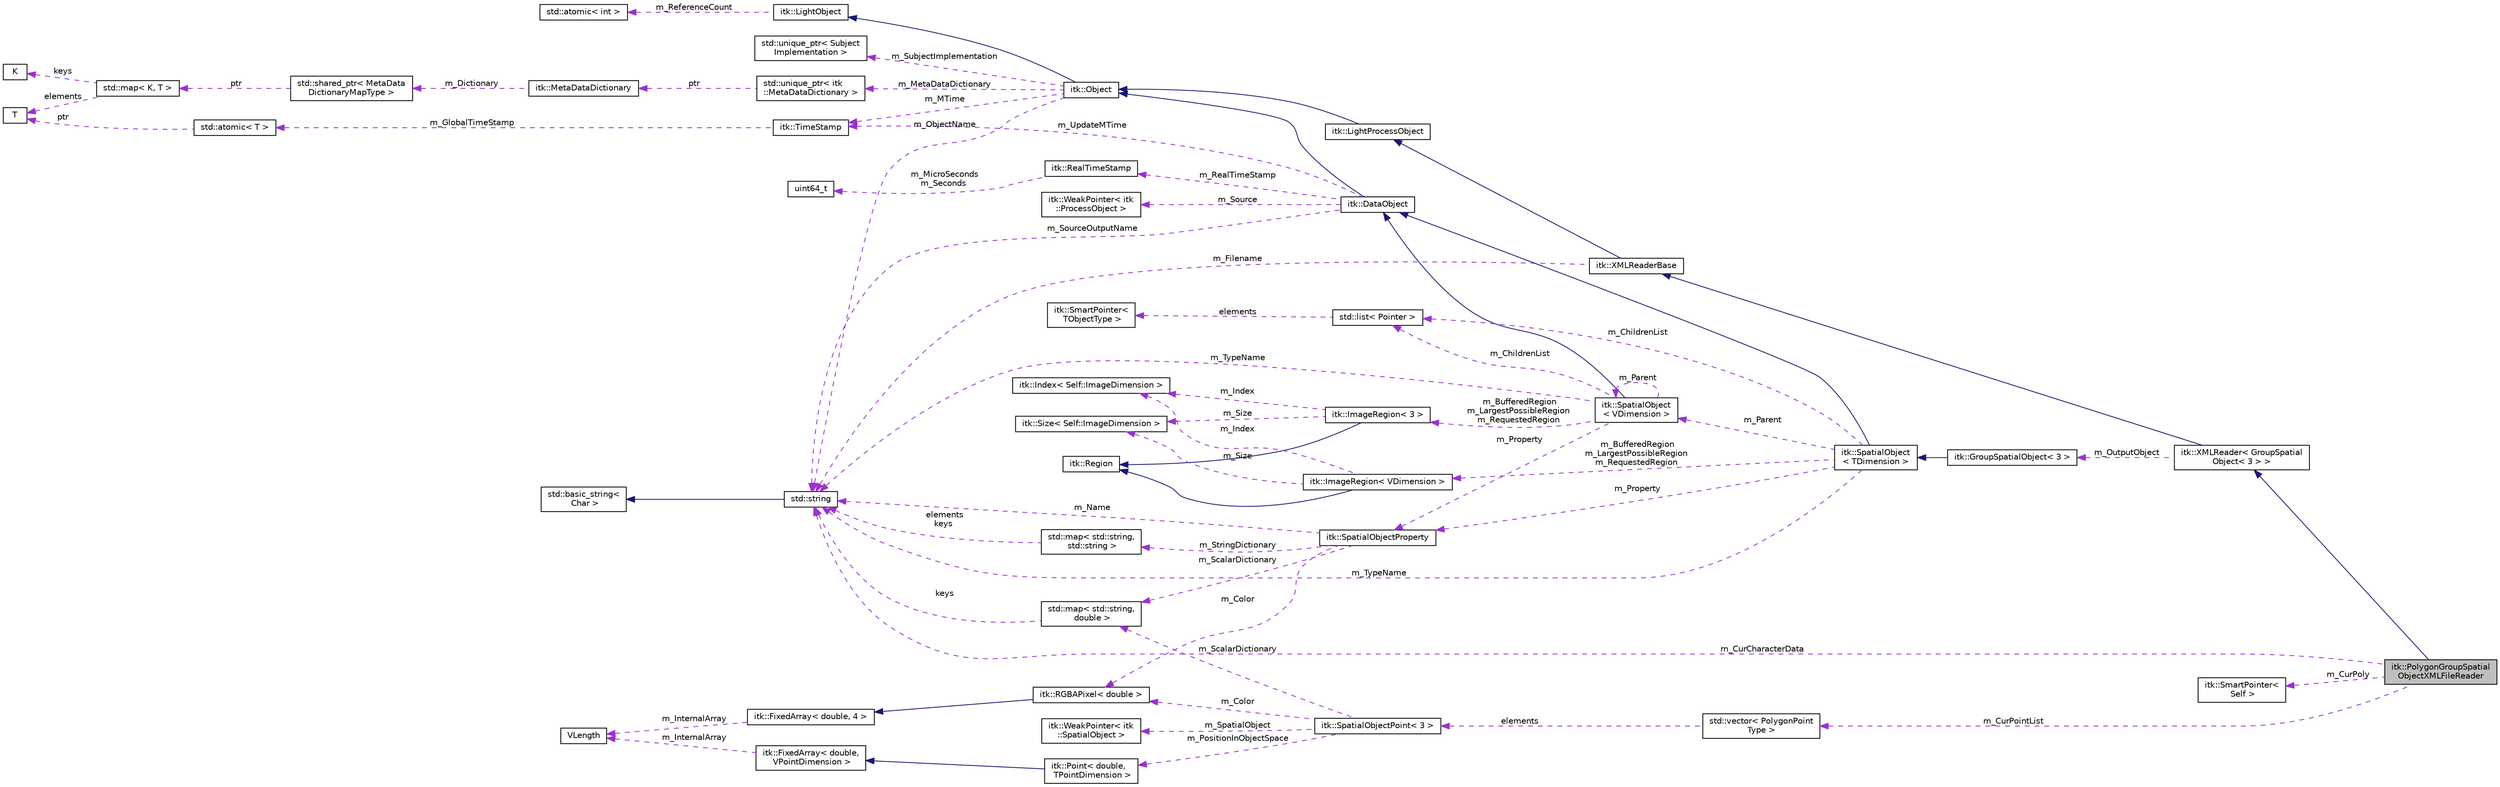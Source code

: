 digraph "itk::PolygonGroupSpatialObjectXMLFileReader"
{
 // LATEX_PDF_SIZE
  edge [fontname="Helvetica",fontsize="10",labelfontname="Helvetica",labelfontsize="10"];
  node [fontname="Helvetica",fontsize="10",shape=record];
  rankdir="LR";
  Node1 [label="itk::PolygonGroupSpatial\lObjectXMLFileReader",height=0.2,width=0.4,color="black", fillcolor="grey75", style="filled", fontcolor="black",tooltip=" "];
  Node2 -> Node1 [dir="back",color="midnightblue",fontsize="10",style="solid",fontname="Helvetica"];
  Node2 [label="itk::XMLReader\< GroupSpatial\lObject\< 3 \> \>",height=0.2,width=0.4,color="black", fillcolor="white", style="filled",URL="$classitk_1_1XMLReader.html",tooltip=" "];
  Node3 -> Node2 [dir="back",color="midnightblue",fontsize="10",style="solid",fontname="Helvetica"];
  Node3 [label="itk::XMLReaderBase",height=0.2,width=0.4,color="black", fillcolor="white", style="filled",URL="$classitk_1_1XMLReaderBase.html",tooltip=" "];
  Node4 -> Node3 [dir="back",color="midnightblue",fontsize="10",style="solid",fontname="Helvetica"];
  Node4 [label="itk::LightProcessObject",height=0.2,width=0.4,color="black", fillcolor="white", style="filled",URL="$classitk_1_1LightProcessObject.html",tooltip="LightProcessObject is the base class for all process objects (source, filters, mappers) in the Insigh..."];
  Node5 -> Node4 [dir="back",color="midnightblue",fontsize="10",style="solid",fontname="Helvetica"];
  Node5 [label="itk::Object",height=0.2,width=0.4,color="black", fillcolor="white", style="filled",URL="$classitk_1_1Object.html",tooltip="Base class for most ITK classes."];
  Node6 -> Node5 [dir="back",color="midnightblue",fontsize="10",style="solid",fontname="Helvetica"];
  Node6 [label="itk::LightObject",height=0.2,width=0.4,color="black", fillcolor="white", style="filled",URL="$classitk_1_1LightObject.html",tooltip="Light weight base class for most itk classes."];
  Node7 -> Node6 [dir="back",color="darkorchid3",fontsize="10",style="dashed",label=" m_ReferenceCount" ,fontname="Helvetica"];
  Node7 [label="std::atomic\< int \>",height=0.2,width=0.4,color="black", fillcolor="white", style="filled",tooltip=" "];
  Node8 -> Node5 [dir="back",color="darkorchid3",fontsize="10",style="dashed",label=" m_MTime" ,fontname="Helvetica"];
  Node8 [label="itk::TimeStamp",height=0.2,width=0.4,color="black", fillcolor="white", style="filled",URL="$classitk_1_1TimeStamp.html",tooltip="Generate a unique, increasing time value."];
  Node9 -> Node8 [dir="back",color="darkorchid3",fontsize="10",style="dashed",label=" m_GlobalTimeStamp" ,fontname="Helvetica"];
  Node9 [label="std::atomic\< T \>",height=0.2,width=0.4,color="black", fillcolor="white", style="filled",tooltip=" "];
  Node10 -> Node9 [dir="back",color="darkorchid3",fontsize="10",style="dashed",label=" ptr" ,fontname="Helvetica"];
  Node10 [label="T",height=0.2,width=0.4,color="black", fillcolor="white", style="filled",tooltip=" "];
  Node11 -> Node5 [dir="back",color="darkorchid3",fontsize="10",style="dashed",label=" m_SubjectImplementation" ,fontname="Helvetica"];
  Node11 [label="std::unique_ptr\< Subject\lImplementation \>",height=0.2,width=0.4,color="black", fillcolor="white", style="filled",tooltip=" "];
  Node12 -> Node5 [dir="back",color="darkorchid3",fontsize="10",style="dashed",label=" m_MetaDataDictionary" ,fontname="Helvetica"];
  Node12 [label="std::unique_ptr\< itk\l::MetaDataDictionary \>",height=0.2,width=0.4,color="black", fillcolor="white", style="filled",tooltip=" "];
  Node13 -> Node12 [dir="back",color="darkorchid3",fontsize="10",style="dashed",label=" ptr" ,fontname="Helvetica"];
  Node13 [label="itk::MetaDataDictionary",height=0.2,width=0.4,color="black", fillcolor="white", style="filled",URL="$classitk_1_1MetaDataDictionary.html",tooltip="Provides a mechanism for storing a collection of arbitrary data types."];
  Node14 -> Node13 [dir="back",color="darkorchid3",fontsize="10",style="dashed",label=" m_Dictionary" ,fontname="Helvetica"];
  Node14 [label="std::shared_ptr\< MetaData\lDictionaryMapType \>",height=0.2,width=0.4,color="black", fillcolor="white", style="filled",tooltip=" "];
  Node15 -> Node14 [dir="back",color="darkorchid3",fontsize="10",style="dashed",label=" ptr" ,fontname="Helvetica"];
  Node15 [label="std::map\< K, T \>",height=0.2,width=0.4,color="black", fillcolor="white", style="filled",tooltip=" "];
  Node16 -> Node15 [dir="back",color="darkorchid3",fontsize="10",style="dashed",label=" keys" ,fontname="Helvetica"];
  Node16 [label="K",height=0.2,width=0.4,color="black", fillcolor="white", style="filled",tooltip=" "];
  Node10 -> Node15 [dir="back",color="darkorchid3",fontsize="10",style="dashed",label=" elements" ,fontname="Helvetica"];
  Node17 -> Node5 [dir="back",color="darkorchid3",fontsize="10",style="dashed",label=" m_ObjectName" ,fontname="Helvetica"];
  Node17 [label="std::string",height=0.2,width=0.4,color="black", fillcolor="white", style="filled",tooltip=" "];
  Node18 -> Node17 [dir="back",color="midnightblue",fontsize="10",style="solid",fontname="Helvetica"];
  Node18 [label="std::basic_string\<\l Char \>",height=0.2,width=0.4,color="black", fillcolor="white", style="filled",tooltip=" "];
  Node17 -> Node3 [dir="back",color="darkorchid3",fontsize="10",style="dashed",label=" m_Filename" ,fontname="Helvetica"];
  Node19 -> Node2 [dir="back",color="darkorchid3",fontsize="10",style="dashed",label=" m_OutputObject" ,fontname="Helvetica"];
  Node19 [label="itk::GroupSpatialObject\< 3 \>",height=0.2,width=0.4,color="black", fillcolor="white", style="filled",URL="$classitk_1_1GroupSpatialObject.html",tooltip=" "];
  Node20 -> Node19 [dir="back",color="midnightblue",fontsize="10",style="solid",fontname="Helvetica"];
  Node20 [label="itk::SpatialObject\l\< TDimension \>",height=0.2,width=0.4,color="black", fillcolor="white", style="filled",URL="$classitk_1_1SpatialObject.html",tooltip=" "];
  Node21 -> Node20 [dir="back",color="midnightblue",fontsize="10",style="solid",fontname="Helvetica"];
  Node21 [label="itk::DataObject",height=0.2,width=0.4,color="black", fillcolor="white", style="filled",URL="$classitk_1_1DataObject.html",tooltip="Base class for all data objects in ITK."];
  Node5 -> Node21 [dir="back",color="midnightblue",fontsize="10",style="solid",fontname="Helvetica"];
  Node22 -> Node21 [dir="back",color="darkorchid3",fontsize="10",style="dashed",label=" m_Source" ,fontname="Helvetica"];
  Node22 [label="itk::WeakPointer\< itk\l::ProcessObject \>",height=0.2,width=0.4,color="black", fillcolor="white", style="filled",URL="$classitk_1_1WeakPointer.html",tooltip=" "];
  Node17 -> Node21 [dir="back",color="darkorchid3",fontsize="10",style="dashed",label=" m_SourceOutputName" ,fontname="Helvetica"];
  Node8 -> Node21 [dir="back",color="darkorchid3",fontsize="10",style="dashed",label=" m_UpdateMTime" ,fontname="Helvetica"];
  Node23 -> Node21 [dir="back",color="darkorchid3",fontsize="10",style="dashed",label=" m_RealTimeStamp" ,fontname="Helvetica"];
  Node23 [label="itk::RealTimeStamp",height=0.2,width=0.4,color="black", fillcolor="white", style="filled",URL="$classitk_1_1RealTimeStamp.html",tooltip="The RealTimeStamp is a data structure for representing time with high precision and a large dynamic r..."];
  Node24 -> Node23 [dir="back",color="darkorchid3",fontsize="10",style="dashed",label=" m_MicroSeconds\nm_Seconds" ,fontname="Helvetica"];
  Node24 [label="uint64_t",height=0.2,width=0.4,color="black", fillcolor="white", style="filled",tooltip=" "];
  Node17 -> Node20 [dir="back",color="darkorchid3",fontsize="10",style="dashed",label=" m_TypeName" ,fontname="Helvetica"];
  Node25 -> Node20 [dir="back",color="darkorchid3",fontsize="10",style="dashed",label=" m_Property" ,fontname="Helvetica"];
  Node25 [label="itk::SpatialObjectProperty",height=0.2,width=0.4,color="black", fillcolor="white", style="filled",URL="$classitk_1_1SpatialObjectProperty.html",tooltip=" "];
  Node26 -> Node25 [dir="back",color="darkorchid3",fontsize="10",style="dashed",label=" m_Color" ,fontname="Helvetica"];
  Node26 [label="itk::RGBAPixel\< double \>",height=0.2,width=0.4,color="black", fillcolor="white", style="filled",URL="$classitk_1_1RGBAPixel.html",tooltip=" "];
  Node27 -> Node26 [dir="back",color="midnightblue",fontsize="10",style="solid",fontname="Helvetica"];
  Node27 [label="itk::FixedArray\< double, 4 \>",height=0.2,width=0.4,color="black", fillcolor="white", style="filled",URL="$classitk_1_1FixedArray.html",tooltip=" "];
  Node28 -> Node27 [dir="back",color="darkorchid3",fontsize="10",style="dashed",label=" m_InternalArray" ,fontname="Helvetica"];
  Node28 [label="VLength",height=0.2,width=0.4,color="black", fillcolor="white", style="filled",URL="$classVLength.html",tooltip=" "];
  Node17 -> Node25 [dir="back",color="darkorchid3",fontsize="10",style="dashed",label=" m_Name" ,fontname="Helvetica"];
  Node29 -> Node25 [dir="back",color="darkorchid3",fontsize="10",style="dashed",label=" m_ScalarDictionary" ,fontname="Helvetica"];
  Node29 [label="std::map\< std::string,\l double \>",height=0.2,width=0.4,color="black", fillcolor="white", style="filled",tooltip=" "];
  Node17 -> Node29 [dir="back",color="darkorchid3",fontsize="10",style="dashed",label=" keys" ,fontname="Helvetica"];
  Node30 -> Node25 [dir="back",color="darkorchid3",fontsize="10",style="dashed",label=" m_StringDictionary" ,fontname="Helvetica"];
  Node30 [label="std::map\< std::string,\l std::string \>",height=0.2,width=0.4,color="black", fillcolor="white", style="filled",tooltip=" "];
  Node17 -> Node30 [dir="back",color="darkorchid3",fontsize="10",style="dashed",label=" elements\nkeys" ,fontname="Helvetica"];
  Node31 -> Node20 [dir="back",color="darkorchid3",fontsize="10",style="dashed",label=" m_Parent" ,fontname="Helvetica"];
  Node31 [label="itk::SpatialObject\l\< VDimension \>",height=0.2,width=0.4,color="black", fillcolor="white", style="filled",URL="$classitk_1_1SpatialObject.html",tooltip="Implementation of the composite pattern."];
  Node21 -> Node31 [dir="back",color="midnightblue",fontsize="10",style="solid",fontname="Helvetica"];
  Node17 -> Node31 [dir="back",color="darkorchid3",fontsize="10",style="dashed",label=" m_TypeName" ,fontname="Helvetica"];
  Node25 -> Node31 [dir="back",color="darkorchid3",fontsize="10",style="dashed",label=" m_Property" ,fontname="Helvetica"];
  Node31 -> Node31 [dir="back",color="darkorchid3",fontsize="10",style="dashed",label=" m_Parent" ,fontname="Helvetica"];
  Node32 -> Node31 [dir="back",color="darkorchid3",fontsize="10",style="dashed",label=" m_BufferedRegion\nm_LargestPossibleRegion\nm_RequestedRegion" ,fontname="Helvetica"];
  Node32 [label="itk::ImageRegion\< 3 \>",height=0.2,width=0.4,color="black", fillcolor="white", style="filled",URL="$classitk_1_1ImageRegion.html",tooltip=" "];
  Node33 -> Node32 [dir="back",color="midnightblue",fontsize="10",style="solid",fontname="Helvetica"];
  Node33 [label="itk::Region",height=0.2,width=0.4,color="black", fillcolor="white", style="filled",URL="$classitk_1_1Region.html",tooltip="A region represents some portion or piece of data."];
  Node34 -> Node32 [dir="back",color="darkorchid3",fontsize="10",style="dashed",label=" m_Index" ,fontname="Helvetica"];
  Node34 [label="itk::Index\< Self::ImageDimension \>",height=0.2,width=0.4,color="black", fillcolor="white", style="filled",URL="$structitk_1_1Index.html",tooltip=" "];
  Node35 -> Node32 [dir="back",color="darkorchid3",fontsize="10",style="dashed",label=" m_Size" ,fontname="Helvetica"];
  Node35 [label="itk::Size\< Self::ImageDimension \>",height=0.2,width=0.4,color="black", fillcolor="white", style="filled",URL="$structitk_1_1Size.html",tooltip=" "];
  Node36 -> Node31 [dir="back",color="darkorchid3",fontsize="10",style="dashed",label=" m_ChildrenList" ,fontname="Helvetica"];
  Node36 [label="std::list\< Pointer \>",height=0.2,width=0.4,color="black", fillcolor="white", style="filled",tooltip=" "];
  Node37 -> Node36 [dir="back",color="darkorchid3",fontsize="10",style="dashed",label=" elements" ,fontname="Helvetica"];
  Node37 [label="itk::SmartPointer\<\l TObjectType \>",height=0.2,width=0.4,color="black", fillcolor="white", style="filled",URL="$classitk_1_1SmartPointer.html",tooltip="Implements transparent reference counting."];
  Node38 -> Node20 [dir="back",color="darkorchid3",fontsize="10",style="dashed",label=" m_BufferedRegion\nm_LargestPossibleRegion\nm_RequestedRegion" ,fontname="Helvetica"];
  Node38 [label="itk::ImageRegion\< VDimension \>",height=0.2,width=0.4,color="black", fillcolor="white", style="filled",URL="$classitk_1_1ImageRegion.html",tooltip=" "];
  Node33 -> Node38 [dir="back",color="midnightblue",fontsize="10",style="solid",fontname="Helvetica"];
  Node34 -> Node38 [dir="back",color="darkorchid3",fontsize="10",style="dashed",label=" m_Index" ,fontname="Helvetica"];
  Node35 -> Node38 [dir="back",color="darkorchid3",fontsize="10",style="dashed",label=" m_Size" ,fontname="Helvetica"];
  Node36 -> Node20 [dir="back",color="darkorchid3",fontsize="10",style="dashed",label=" m_ChildrenList" ,fontname="Helvetica"];
  Node39 -> Node1 [dir="back",color="darkorchid3",fontsize="10",style="dashed",label=" m_CurPoly" ,fontname="Helvetica"];
  Node39 [label="itk::SmartPointer\<\l Self \>",height=0.2,width=0.4,color="black", fillcolor="white", style="filled",URL="$classitk_1_1SmartPointer.html",tooltip=" "];
  Node40 -> Node1 [dir="back",color="darkorchid3",fontsize="10",style="dashed",label=" m_CurPointList" ,fontname="Helvetica"];
  Node40 [label="std::vector\< PolygonPoint\lType \>",height=0.2,width=0.4,color="black", fillcolor="white", style="filled",tooltip=" "];
  Node41 -> Node40 [dir="back",color="darkorchid3",fontsize="10",style="dashed",label=" elements" ,fontname="Helvetica"];
  Node41 [label="itk::SpatialObjectPoint\< 3 \>",height=0.2,width=0.4,color="black", fillcolor="white", style="filled",URL="$classitk_1_1SpatialObjectPoint.html",tooltip=" "];
  Node42 -> Node41 [dir="back",color="darkorchid3",fontsize="10",style="dashed",label=" m_PositionInObjectSpace" ,fontname="Helvetica"];
  Node42 [label="itk::Point\< double,\l TPointDimension \>",height=0.2,width=0.4,color="black", fillcolor="white", style="filled",URL="$classitk_1_1Point.html",tooltip=" "];
  Node43 -> Node42 [dir="back",color="midnightblue",fontsize="10",style="solid",fontname="Helvetica"];
  Node43 [label="itk::FixedArray\< double,\l VPointDimension \>",height=0.2,width=0.4,color="black", fillcolor="white", style="filled",URL="$classitk_1_1FixedArray.html",tooltip=" "];
  Node28 -> Node43 [dir="back",color="darkorchid3",fontsize="10",style="dashed",label=" m_InternalArray" ,fontname="Helvetica"];
  Node26 -> Node41 [dir="back",color="darkorchid3",fontsize="10",style="dashed",label=" m_Color" ,fontname="Helvetica"];
  Node29 -> Node41 [dir="back",color="darkorchid3",fontsize="10",style="dashed",label=" m_ScalarDictionary" ,fontname="Helvetica"];
  Node44 -> Node41 [dir="back",color="darkorchid3",fontsize="10",style="dashed",label=" m_SpatialObject" ,fontname="Helvetica"];
  Node44 [label="itk::WeakPointer\< itk\l::SpatialObject \>",height=0.2,width=0.4,color="black", fillcolor="white", style="filled",URL="$classitk_1_1WeakPointer.html",tooltip=" "];
  Node17 -> Node1 [dir="back",color="darkorchid3",fontsize="10",style="dashed",label=" m_CurCharacterData" ,fontname="Helvetica"];
}
